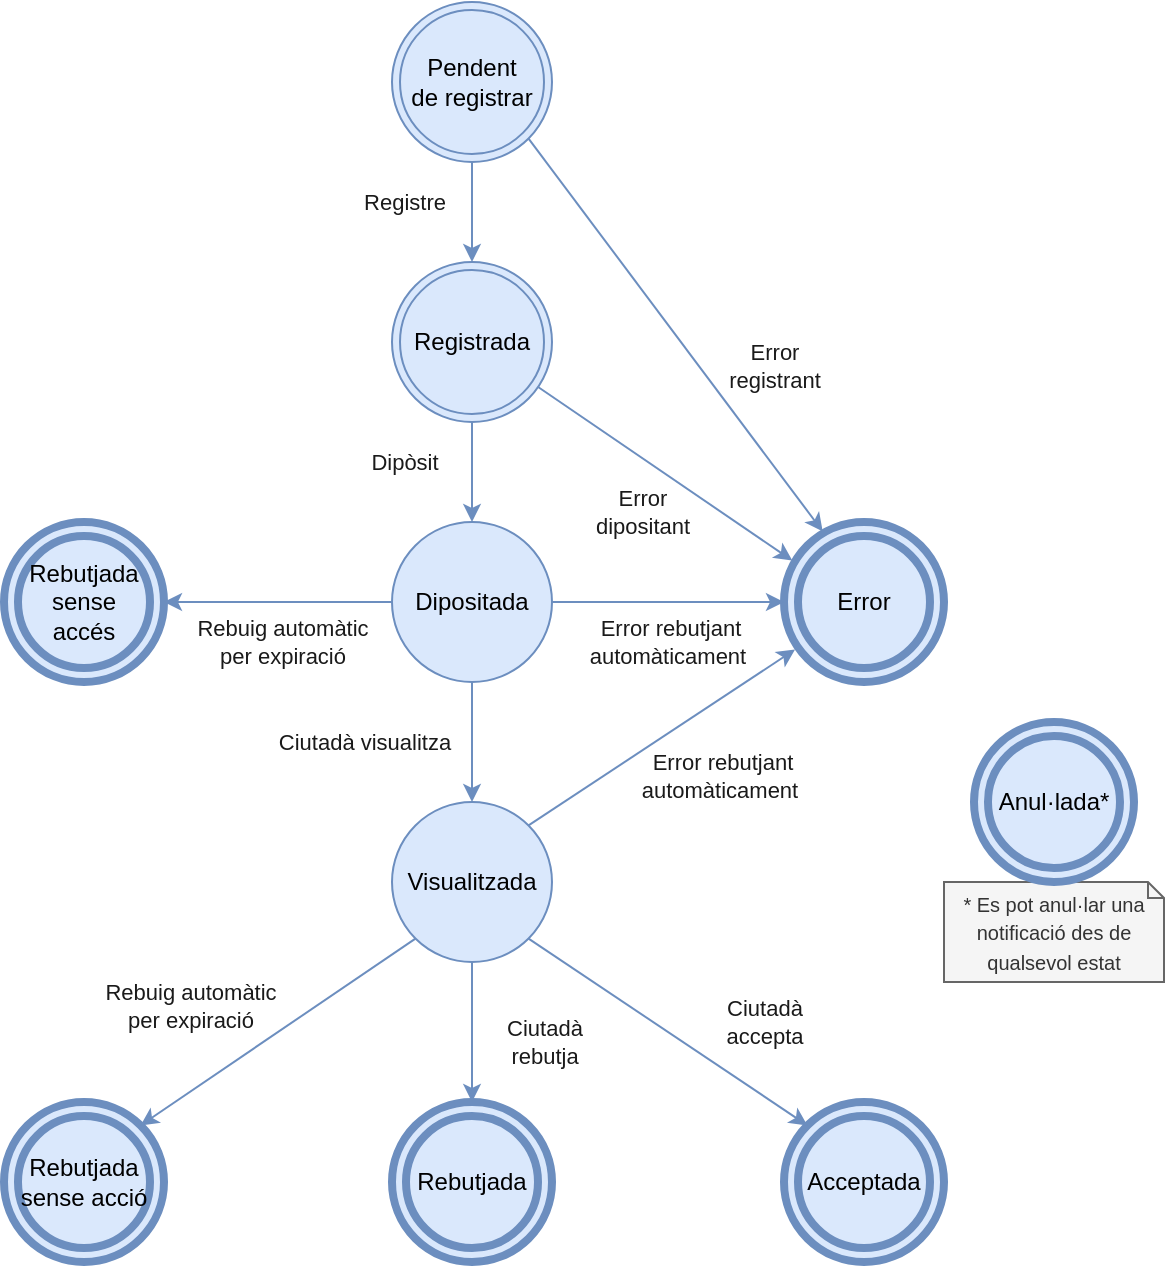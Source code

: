 <mxfile version="15.0.6" type="device" pages="2"><diagram id="4_54UxByadunYuHa6sPa" name="Estats Notificacions v3.2"><mxGraphModel dx="1422" dy="794" grid="1" gridSize="10" guides="1" tooltips="1" connect="1" arrows="1" fold="1" page="1" pageScale="1" pageWidth="827" pageHeight="1169" background="none" math="0" shadow="0"><root><mxCell id="0"/><mxCell id="1" parent="0"/><mxCell id="NjNllBHfPSYUUDj6a--i-15" value="Error&lt;br&gt;registrant" style="orthogonalLoop=1;jettySize=auto;html=1;targetPerimeterSpacing=0;sourcePerimeterSpacing=0;fillColor=#dae8fc;strokeColor=#6c8ebf;spacingTop=4;spacingLeft=4;spacingBottom=4;spacingRight=4;spacing=10;labelBackgroundColor=none;labelBorderColor=none;fontColor=#1A1A1A;entryX=0.242;entryY=0.059;entryDx=0;entryDy=0;exitX=1;exitY=1;exitDx=0;exitDy=0;rounded=0;entryPerimeter=0;" parent="1" source="NjNllBHfPSYUUDj6a--i-3" target="NjNllBHfPSYUUDj6a--i-8" edge="1"><mxGeometry x="0.345" y="30" relative="1" as="geometry"><mxPoint x="430" y="120" as="sourcePoint"/><mxPoint x="630" y="260" as="targetPoint"/><mxPoint as="offset"/></mxGeometry></mxCell><mxCell id="NjNllBHfPSYUUDj6a--i-3" value="Pendent &lt;br&gt;de registrar" style="ellipse;shape=doubleEllipse;whiteSpace=wrap;html=1;aspect=fixed;fillColor=#dae8fc;strokeColor=#6c8ebf;" parent="1" vertex="1"><mxGeometry x="334" y="80" width="80" height="80" as="geometry"/></mxCell><mxCell id="NjNllBHfPSYUUDj6a--i-5" value="Dipositada" style="ellipse;whiteSpace=wrap;html=1;aspect=fixed;fillColor=#dae8fc;strokeColor=#6c8ebf;" parent="1" vertex="1"><mxGeometry x="334" y="340" width="80" height="80" as="geometry"/></mxCell><mxCell id="NjNllBHfPSYUUDj6a--i-6" value="Visualitzada" style="ellipse;whiteSpace=wrap;html=1;aspect=fixed;fillColor=#dae8fc;strokeColor=#6c8ebf;" parent="1" vertex="1"><mxGeometry x="334" y="480" width="80" height="80" as="geometry"/></mxCell><mxCell id="NjNllBHfPSYUUDj6a--i-7" value="Registrada" style="ellipse;shape=doubleEllipse;whiteSpace=wrap;html=1;aspect=fixed;fillColor=#dae8fc;strokeColor=#6c8ebf;" parent="1" vertex="1"><mxGeometry x="334" y="210" width="80" height="80" as="geometry"/></mxCell><mxCell id="NjNllBHfPSYUUDj6a--i-8" value="Error" style="ellipse;shape=doubleEllipse;whiteSpace=wrap;html=1;aspect=fixed;fillColor=#dae8fc;strokeColor=#6c8ebf;strokeWidth=4;perimeterSpacing=0;" parent="1" vertex="1"><mxGeometry x="530" y="340" width="80" height="80" as="geometry"/></mxCell><mxCell id="NjNllBHfPSYUUDj6a--i-9" value="Rebutjada sense accés" style="ellipse;shape=doubleEllipse;whiteSpace=wrap;html=1;aspect=fixed;fillColor=#dae8fc;strokeColor=#6c8ebf;strokeWidth=4;perimeterSpacing=0;" parent="1" vertex="1"><mxGeometry x="140" y="340" width="80" height="80" as="geometry"/></mxCell><mxCell id="NjNllBHfPSYUUDj6a--i-10" value="Rebutjada sense acció" style="ellipse;shape=doubleEllipse;whiteSpace=wrap;html=1;aspect=fixed;fillColor=#dae8fc;strokeColor=#6c8ebf;strokeWidth=4;perimeterSpacing=0;" parent="1" vertex="1"><mxGeometry x="140" y="630" width="80" height="80" as="geometry"/></mxCell><mxCell id="NjNllBHfPSYUUDj6a--i-11" value="Rebutjada" style="ellipse;shape=doubleEllipse;whiteSpace=wrap;html=1;aspect=fixed;fillColor=#dae8fc;strokeColor=#6c8ebf;strokeWidth=4;perimeterSpacing=0;" parent="1" vertex="1"><mxGeometry x="334" y="630" width="80" height="80" as="geometry"/></mxCell><mxCell id="NjNllBHfPSYUUDj6a--i-12" value="Acceptada" style="ellipse;shape=doubleEllipse;whiteSpace=wrap;html=1;aspect=fixed;fillColor=#dae8fc;strokeColor=#6c8ebf;strokeWidth=4;perimeterSpacing=0;" parent="1" vertex="1"><mxGeometry x="530" y="630" width="80" height="80" as="geometry"/></mxCell><mxCell id="NjNllBHfPSYUUDj6a--i-17" value="Registre" style="edgeStyle=orthogonalEdgeStyle;orthogonalLoop=1;jettySize=auto;html=1;targetPerimeterSpacing=0;sourcePerimeterSpacing=0;fillColor=#dae8fc;strokeColor=#6c8ebf;spacingTop=4;spacingLeft=4;spacingBottom=4;spacingRight=4;spacing=10;labelBackgroundColor=none;labelBorderColor=none;fontColor=#1A1A1A;exitX=0.5;exitY=1;exitDx=0;exitDy=0;rounded=0;" parent="1" source="NjNllBHfPSYUUDj6a--i-3" target="NjNllBHfPSYUUDj6a--i-7" edge="1"><mxGeometry x="-0.2" y="-34" relative="1" as="geometry"><mxPoint x="424" y="130" as="sourcePoint"/><mxPoint x="640" y="280" as="targetPoint"/><mxPoint as="offset"/></mxGeometry></mxCell><mxCell id="NjNllBHfPSYUUDj6a--i-19" value="Dipòsit" style="orthogonalLoop=1;jettySize=auto;html=1;targetPerimeterSpacing=0;sourcePerimeterSpacing=0;fillColor=#dae8fc;strokeColor=#6c8ebf;spacingTop=4;spacingLeft=4;spacingBottom=4;spacingRight=4;spacing=10;labelBackgroundColor=none;labelBorderColor=none;fontColor=#1A1A1A;rounded=0;entryX=0.5;entryY=0;entryDx=0;entryDy=0;exitX=0.5;exitY=1;exitDx=0;exitDy=0;" parent="1" source="NjNllBHfPSYUUDj6a--i-7" target="NjNllBHfPSYUUDj6a--i-5" edge="1"><mxGeometry x="-0.2" y="-34" relative="1" as="geometry"><mxPoint x="400" y="300" as="sourcePoint"/><mxPoint x="430" y="330" as="targetPoint"/><mxPoint as="offset"/></mxGeometry></mxCell><mxCell id="NjNllBHfPSYUUDj6a--i-21" value="Error&lt;br&gt;dipositant" style="orthogonalLoop=1;jettySize=auto;html=1;targetPerimeterSpacing=0;sourcePerimeterSpacing=0;fillColor=#dae8fc;strokeColor=#6c8ebf;spacingTop=4;spacingLeft=4;spacingBottom=4;spacingRight=4;spacing=10;labelBackgroundColor=none;labelBorderColor=none;fontColor=#1A1A1A;entryX=0.052;entryY=0.241;entryDx=0;entryDy=0;rounded=0;entryPerimeter=0;" parent="1" source="NjNllBHfPSYUUDj6a--i-7" target="NjNllBHfPSYUUDj6a--i-8" edge="1"><mxGeometry x="0.015" y="-22" relative="1" as="geometry"><mxPoint x="424" y="130" as="sourcePoint"/><mxPoint x="640" y="280" as="targetPoint"/><mxPoint as="offset"/></mxGeometry></mxCell><mxCell id="NjNllBHfPSYUUDj6a--i-22" value="Rebuig automàtic&lt;br&gt;per expiració" style="orthogonalLoop=1;jettySize=auto;html=1;targetPerimeterSpacing=0;sourcePerimeterSpacing=0;fillColor=#dae8fc;strokeColor=#6c8ebf;spacingTop=4;spacingLeft=4;spacingBottom=4;spacingRight=4;spacing=10;labelBackgroundColor=none;labelBorderColor=none;fontColor=#1A1A1A;rounded=0;entryX=1;entryY=0.5;entryDx=0;entryDy=0;exitX=0;exitY=0.5;exitDx=0;exitDy=0;" parent="1" source="NjNllBHfPSYUUDj6a--i-5" target="NjNllBHfPSYUUDj6a--i-9" edge="1"><mxGeometry x="-0.039" y="20" relative="1" as="geometry"><mxPoint x="384" y="300" as="sourcePoint"/><mxPoint x="384" y="350" as="targetPoint"/><mxPoint as="offset"/></mxGeometry></mxCell><mxCell id="NjNllBHfPSYUUDj6a--i-23" value="Ciutadà visualitza" style="orthogonalLoop=1;jettySize=auto;html=1;targetPerimeterSpacing=0;sourcePerimeterSpacing=0;fillColor=#dae8fc;strokeColor=#6c8ebf;spacingTop=4;spacingLeft=4;spacingBottom=4;spacingRight=4;spacing=10;labelBackgroundColor=none;labelBorderColor=none;fontColor=#1A1A1A;rounded=0;entryX=0.5;entryY=0;entryDx=0;entryDy=0;" parent="1" target="NjNllBHfPSYUUDj6a--i-6" edge="1"><mxGeometry y="-54" relative="1" as="geometry"><mxPoint x="374" y="420" as="sourcePoint"/><mxPoint x="384" y="350" as="targetPoint"/><mxPoint as="offset"/></mxGeometry></mxCell><mxCell id="NjNllBHfPSYUUDj6a--i-24" value="Error rebutjant&lt;br&gt;automàticament&amp;nbsp;" style="orthogonalLoop=1;jettySize=auto;html=1;targetPerimeterSpacing=0;sourcePerimeterSpacing=0;fillColor=#dae8fc;strokeColor=#6c8ebf;spacingTop=4;spacingLeft=4;spacingBottom=4;spacingRight=4;spacing=10;labelBackgroundColor=none;labelBorderColor=none;fontColor=#1A1A1A;entryX=0;entryY=0.5;entryDx=0;entryDy=0;rounded=0;exitX=1;exitY=0.5;exitDx=0;exitDy=0;" parent="1" source="NjNllBHfPSYUUDj6a--i-5" target="NjNllBHfPSYUUDj6a--i-8" edge="1"><mxGeometry x="0.011" y="-20" relative="1" as="geometry"><mxPoint x="422.541" y="270.706" as="sourcePoint"/><mxPoint x="600" y="320" as="targetPoint"/><mxPoint as="offset"/></mxGeometry></mxCell><mxCell id="NjNllBHfPSYUUDj6a--i-25" value="Ciutadà&lt;br&gt;accepta" style="orthogonalLoop=1;jettySize=auto;html=1;targetPerimeterSpacing=0;sourcePerimeterSpacing=0;fillColor=#dae8fc;strokeColor=#6c8ebf;spacingTop=4;spacingLeft=4;spacingBottom=4;spacingRight=4;spacing=10;labelBackgroundColor=none;labelBorderColor=none;fontColor=#1A1A1A;rounded=0;exitX=1;exitY=1;exitDx=0;exitDy=0;entryX=0;entryY=0;entryDx=0;entryDy=0;" parent="1" source="NjNllBHfPSYUUDj6a--i-6" target="NjNllBHfPSYUUDj6a--i-12" edge="1"><mxGeometry x="0.442" y="31" relative="1" as="geometry"><mxPoint x="384" y="430" as="sourcePoint"/><mxPoint x="570" y="630" as="targetPoint"/><mxPoint as="offset"/></mxGeometry></mxCell><mxCell id="NjNllBHfPSYUUDj6a--i-26" value="Ciutadà &lt;br&gt;rebutja" style="orthogonalLoop=1;jettySize=auto;html=1;targetPerimeterSpacing=0;sourcePerimeterSpacing=0;fillColor=#dae8fc;strokeColor=#6c8ebf;spacingTop=4;spacingLeft=4;spacingBottom=4;spacingRight=4;spacing=10;labelBackgroundColor=none;labelBorderColor=none;fontColor=#1A1A1A;rounded=0;exitX=0.5;exitY=1;exitDx=0;exitDy=0;entryX=0.5;entryY=0;entryDx=0;entryDy=0;" parent="1" source="NjNllBHfPSYUUDj6a--i-6" target="NjNllBHfPSYUUDj6a--i-11" edge="1"><mxGeometry x="0.143" y="36" relative="1" as="geometry"><mxPoint x="373.71" y="570" as="sourcePoint"/><mxPoint x="400" y="600" as="targetPoint"/><mxPoint as="offset"/></mxGeometry></mxCell><mxCell id="NjNllBHfPSYUUDj6a--i-27" value="Rebuig automàtic&lt;br&gt;per expiració" style="orthogonalLoop=1;jettySize=auto;html=1;targetPerimeterSpacing=0;sourcePerimeterSpacing=0;fillColor=#dae8fc;strokeColor=#6c8ebf;spacingTop=4;spacingLeft=4;spacingBottom=4;spacingRight=4;spacing=10;labelBackgroundColor=none;labelBorderColor=none;fontColor=#1A1A1A;rounded=0;entryX=1;entryY=0;entryDx=0;entryDy=0;exitX=0;exitY=1;exitDx=0;exitDy=0;" parent="1" source="NjNllBHfPSYUUDj6a--i-6" target="NjNllBHfPSYUUDj6a--i-10" edge="1"><mxGeometry x="0.345" y="-35" relative="1" as="geometry"><mxPoint x="344" y="390" as="sourcePoint"/><mxPoint x="190" y="390" as="targetPoint"/><mxPoint as="offset"/></mxGeometry></mxCell><mxCell id="NjNllBHfPSYUUDj6a--i-28" value="Error rebutjant&lt;br&gt;automàticament&amp;nbsp;" style="orthogonalLoop=1;jettySize=auto;html=1;targetPerimeterSpacing=0;sourcePerimeterSpacing=0;fillColor=#dae8fc;strokeColor=#6c8ebf;spacingTop=4;spacingLeft=4;spacingBottom=4;spacingRight=4;spacing=10;labelBackgroundColor=none;labelBorderColor=none;fontColor=#1A1A1A;rounded=0;exitX=1;exitY=0;exitDx=0;exitDy=0;entryX=0.069;entryY=0.797;entryDx=0;entryDy=0;entryPerimeter=0;" parent="1" source="NjNllBHfPSYUUDj6a--i-6" target="NjNllBHfPSYUUDj6a--i-8" edge="1"><mxGeometry x="0.18" y="-33" relative="1" as="geometry"><mxPoint x="424" y="390" as="sourcePoint"/><mxPoint x="590" y="400" as="targetPoint"/><mxPoint as="offset"/></mxGeometry></mxCell><mxCell id="-rdX5k-NKINzvrwVm2Wi-1" value="&lt;font style=&quot;font-size: 10px&quot;&gt;* Es pot anul·lar una notificació des de qualsevol estat&lt;/font&gt;" style="shape=note;size=8;whiteSpace=wrap;html=1;strokeWidth=1;fillColor=#f5f5f5;strokeColor=#666666;fontColor=#333333;align=center;" vertex="1" parent="1"><mxGeometry x="610" y="520" width="110" height="50" as="geometry"/></mxCell><mxCell id="-rdX5k-NKINzvrwVm2Wi-2" value="Anul·lada*" style="ellipse;shape=doubleEllipse;whiteSpace=wrap;html=1;aspect=fixed;fillColor=#dae8fc;strokeColor=#6c8ebf;strokeWidth=4;perimeterSpacing=0;" vertex="1" parent="1"><mxGeometry x="625" y="440" width="80" height="80" as="geometry"/></mxCell></root></mxGraphModel></diagram><diagram name="Estats Comunicacions v3.2" id="LBfazZdWQDFX_E0Vril0"><mxGraphModel dx="1422" dy="794" grid="1" gridSize="10" guides="1" tooltips="1" connect="1" arrows="1" fold="1" page="1" pageScale="1" pageWidth="827" pageHeight="1169" background="none" math="0" shadow="0"><root><mxCell id="_IBor95jLXEnWBQz_zUh-0"/><mxCell id="_IBor95jLXEnWBQz_zUh-1" parent="_IBor95jLXEnWBQz_zUh-0"/><mxCell id="_IBor95jLXEnWBQz_zUh-23" value="&lt;font style=&quot;font-size: 10px&quot;&gt;* Es pot anul·lar una notificació des de qualsevol estat&lt;/font&gt;" style="shape=note;size=8;whiteSpace=wrap;html=1;strokeWidth=1;fillColor=#f5f5f5;strokeColor=#666666;fontColor=#333333;align=center;" parent="_IBor95jLXEnWBQz_zUh-1" vertex="1"><mxGeometry x="510" y="595" width="110" height="50" as="geometry"/></mxCell><mxCell id="_IBor95jLXEnWBQz_zUh-2" value="Error&lt;br&gt;registrant" style="orthogonalLoop=1;jettySize=auto;html=1;targetPerimeterSpacing=0;sourcePerimeterSpacing=0;fillColor=#dae8fc;strokeColor=#6c8ebf;spacingTop=4;spacingLeft=4;spacingBottom=4;spacingRight=4;spacing=10;labelBackgroundColor=none;labelBorderColor=none;fontColor=#1A1A1A;entryX=0.242;entryY=0.059;entryDx=0;entryDy=0;exitX=1;exitY=1;exitDx=0;exitDy=0;rounded=0;entryPerimeter=0;" parent="_IBor95jLXEnWBQz_zUh-1" source="_IBor95jLXEnWBQz_zUh-3" target="_IBor95jLXEnWBQz_zUh-7" edge="1"><mxGeometry x="0.345" y="30" relative="1" as="geometry"><mxPoint x="430" y="120" as="sourcePoint"/><mxPoint x="630" y="260" as="targetPoint"/><mxPoint as="offset"/></mxGeometry></mxCell><mxCell id="_IBor95jLXEnWBQz_zUh-3" value="Pendent &lt;br&gt;de registrar" style="ellipse;shape=doubleEllipse;whiteSpace=wrap;html=1;aspect=fixed;fillColor=#dae8fc;strokeColor=#6c8ebf;" parent="_IBor95jLXEnWBQz_zUh-1" vertex="1"><mxGeometry x="334" y="80" width="80" height="80" as="geometry"/></mxCell><mxCell id="_IBor95jLXEnWBQz_zUh-4" value="Dipositada" style="ellipse;whiteSpace=wrap;html=1;aspect=fixed;fillColor=#dae8fc;strokeColor=#6c8ebf;" parent="_IBor95jLXEnWBQz_zUh-1" vertex="1"><mxGeometry x="334" y="340" width="80" height="80" as="geometry"/></mxCell><mxCell id="_IBor95jLXEnWBQz_zUh-5" value="Visualitzada" style="ellipse;whiteSpace=wrap;html=1;aspect=fixed;fillColor=#dae8fc;strokeColor=#6c8ebf;" parent="_IBor95jLXEnWBQz_zUh-1" vertex="1"><mxGeometry x="334" y="480" width="80" height="80" as="geometry"/></mxCell><mxCell id="_IBor95jLXEnWBQz_zUh-6" value="Registrada" style="ellipse;shape=doubleEllipse;whiteSpace=wrap;html=1;aspect=fixed;fillColor=#dae8fc;strokeColor=#6c8ebf;" parent="_IBor95jLXEnWBQz_zUh-1" vertex="1"><mxGeometry x="334" y="210" width="80" height="80" as="geometry"/></mxCell><mxCell id="_IBor95jLXEnWBQz_zUh-7" value="Error" style="ellipse;shape=doubleEllipse;whiteSpace=wrap;html=1;aspect=fixed;fillColor=#dae8fc;strokeColor=#6c8ebf;strokeWidth=4;perimeterSpacing=0;" parent="_IBor95jLXEnWBQz_zUh-1" vertex="1"><mxGeometry x="530" y="340" width="80" height="80" as="geometry"/></mxCell><mxCell id="_IBor95jLXEnWBQz_zUh-8" value="Rebutjada sense accés" style="ellipse;shape=doubleEllipse;whiteSpace=wrap;html=1;aspect=fixed;fillColor=#dae8fc;strokeColor=#6c8ebf;strokeWidth=4;perimeterSpacing=0;" parent="_IBor95jLXEnWBQz_zUh-1" vertex="1"><mxGeometry x="140" y="340" width="80" height="80" as="geometry"/></mxCell><mxCell id="_IBor95jLXEnWBQz_zUh-11" value="Acceptada" style="ellipse;shape=doubleEllipse;whiteSpace=wrap;html=1;aspect=fixed;fillColor=#dae8fc;strokeColor=#6c8ebf;strokeWidth=4;perimeterSpacing=0;" parent="_IBor95jLXEnWBQz_zUh-1" vertex="1"><mxGeometry x="334" y="620" width="80" height="80" as="geometry"/></mxCell><mxCell id="_IBor95jLXEnWBQz_zUh-13" value="Registre" style="edgeStyle=orthogonalEdgeStyle;orthogonalLoop=1;jettySize=auto;html=1;targetPerimeterSpacing=0;sourcePerimeterSpacing=0;fillColor=#dae8fc;strokeColor=#6c8ebf;spacingTop=4;spacingLeft=4;spacingBottom=4;spacingRight=4;spacing=10;labelBackgroundColor=none;labelBorderColor=none;fontColor=#1A1A1A;exitX=0.5;exitY=1;exitDx=0;exitDy=0;rounded=0;" parent="_IBor95jLXEnWBQz_zUh-1" source="_IBor95jLXEnWBQz_zUh-3" target="_IBor95jLXEnWBQz_zUh-6" edge="1"><mxGeometry x="-0.2" y="-34" relative="1" as="geometry"><mxPoint x="424" y="130" as="sourcePoint"/><mxPoint x="640" y="280" as="targetPoint"/><mxPoint as="offset"/></mxGeometry></mxCell><mxCell id="_IBor95jLXEnWBQz_zUh-14" value="Dipòsit" style="orthogonalLoop=1;jettySize=auto;html=1;targetPerimeterSpacing=0;sourcePerimeterSpacing=0;fillColor=#dae8fc;strokeColor=#6c8ebf;spacingTop=4;spacingLeft=4;spacingBottom=4;spacingRight=4;spacing=10;labelBackgroundColor=none;labelBorderColor=none;fontColor=#1A1A1A;rounded=0;entryX=0.5;entryY=0;entryDx=0;entryDy=0;exitX=0.5;exitY=1;exitDx=0;exitDy=0;" parent="_IBor95jLXEnWBQz_zUh-1" source="_IBor95jLXEnWBQz_zUh-6" target="_IBor95jLXEnWBQz_zUh-4" edge="1"><mxGeometry x="-0.2" y="-34" relative="1" as="geometry"><mxPoint x="400" y="300" as="sourcePoint"/><mxPoint x="430" y="330" as="targetPoint"/><mxPoint as="offset"/></mxGeometry></mxCell><mxCell id="_IBor95jLXEnWBQz_zUh-15" value="Error&lt;br&gt;dipositant" style="orthogonalLoop=1;jettySize=auto;html=1;targetPerimeterSpacing=0;sourcePerimeterSpacing=0;fillColor=#dae8fc;strokeColor=#6c8ebf;spacingTop=4;spacingLeft=4;spacingBottom=4;spacingRight=4;spacing=10;labelBackgroundColor=none;labelBorderColor=none;fontColor=#1A1A1A;entryX=0.052;entryY=0.241;entryDx=0;entryDy=0;rounded=0;entryPerimeter=0;" parent="_IBor95jLXEnWBQz_zUh-1" source="_IBor95jLXEnWBQz_zUh-6" target="_IBor95jLXEnWBQz_zUh-7" edge="1"><mxGeometry x="0.015" y="-22" relative="1" as="geometry"><mxPoint x="424" y="130" as="sourcePoint"/><mxPoint x="640" y="280" as="targetPoint"/><mxPoint as="offset"/></mxGeometry></mxCell><mxCell id="_IBor95jLXEnWBQz_zUh-16" value="Rebuig automàtic&lt;br&gt;per expiració" style="orthogonalLoop=1;jettySize=auto;html=1;targetPerimeterSpacing=0;sourcePerimeterSpacing=0;fillColor=#dae8fc;strokeColor=#6c8ebf;spacingTop=4;spacingLeft=4;spacingBottom=4;spacingRight=4;spacing=10;labelBackgroundColor=none;labelBorderColor=none;fontColor=#1A1A1A;rounded=0;entryX=1;entryY=0.5;entryDx=0;entryDy=0;exitX=0;exitY=0.5;exitDx=0;exitDy=0;" parent="_IBor95jLXEnWBQz_zUh-1" source="_IBor95jLXEnWBQz_zUh-4" target="_IBor95jLXEnWBQz_zUh-8" edge="1"><mxGeometry x="-0.039" y="20" relative="1" as="geometry"><mxPoint x="384" y="300" as="sourcePoint"/><mxPoint x="384" y="350" as="targetPoint"/><mxPoint as="offset"/></mxGeometry></mxCell><mxCell id="_IBor95jLXEnWBQz_zUh-17" value="Ciutadà visualitza" style="orthogonalLoop=1;jettySize=auto;html=1;targetPerimeterSpacing=0;sourcePerimeterSpacing=0;fillColor=#dae8fc;strokeColor=#6c8ebf;spacingTop=4;spacingLeft=4;spacingBottom=4;spacingRight=4;spacing=10;labelBackgroundColor=none;labelBorderColor=none;fontColor=#1A1A1A;rounded=0;entryX=0.5;entryY=0;entryDx=0;entryDy=0;" parent="_IBor95jLXEnWBQz_zUh-1" target="_IBor95jLXEnWBQz_zUh-5" edge="1"><mxGeometry y="-54" relative="1" as="geometry"><mxPoint x="374" y="420" as="sourcePoint"/><mxPoint x="384" y="350" as="targetPoint"/><mxPoint as="offset"/></mxGeometry></mxCell><mxCell id="_IBor95jLXEnWBQz_zUh-18" value="Error rebutjant&lt;br&gt;automàticament&amp;nbsp;" style="orthogonalLoop=1;jettySize=auto;html=1;targetPerimeterSpacing=0;sourcePerimeterSpacing=0;fillColor=#dae8fc;strokeColor=#6c8ebf;spacingTop=4;spacingLeft=4;spacingBottom=4;spacingRight=4;spacing=10;labelBackgroundColor=none;labelBorderColor=none;fontColor=#1A1A1A;entryX=0;entryY=0.5;entryDx=0;entryDy=0;rounded=0;exitX=1;exitY=0.5;exitDx=0;exitDy=0;" parent="_IBor95jLXEnWBQz_zUh-1" source="_IBor95jLXEnWBQz_zUh-4" target="_IBor95jLXEnWBQz_zUh-7" edge="1"><mxGeometry x="0.011" y="-20" relative="1" as="geometry"><mxPoint x="422.541" y="270.706" as="sourcePoint"/><mxPoint x="600" y="320" as="targetPoint"/><mxPoint as="offset"/></mxGeometry></mxCell><mxCell id="_IBor95jLXEnWBQz_zUh-19" value="Ciutadà consulta" style="orthogonalLoop=1;jettySize=auto;html=1;targetPerimeterSpacing=0;sourcePerimeterSpacing=0;fillColor=#dae8fc;strokeColor=#6c8ebf;spacingTop=4;spacingLeft=4;spacingBottom=4;spacingRight=4;spacing=10;labelBackgroundColor=none;labelBorderColor=none;fontColor=#1A1A1A;rounded=0;exitX=0.5;exitY=1;exitDx=0;exitDy=0;entryX=0.5;entryY=0;entryDx=0;entryDy=0;" parent="_IBor95jLXEnWBQz_zUh-1" source="_IBor95jLXEnWBQz_zUh-5" target="_IBor95jLXEnWBQz_zUh-11" edge="1"><mxGeometry x="-0.143" y="-54" relative="1" as="geometry"><mxPoint x="384" y="430" as="sourcePoint"/><mxPoint x="570" y="630" as="targetPoint"/><mxPoint as="offset"/></mxGeometry></mxCell><mxCell id="_IBor95jLXEnWBQz_zUh-22" value="Error rebutjant&lt;br&gt;automàticament&amp;nbsp;" style="orthogonalLoop=1;jettySize=auto;html=1;targetPerimeterSpacing=0;sourcePerimeterSpacing=0;fillColor=#dae8fc;strokeColor=#6c8ebf;spacingTop=4;spacingLeft=4;spacingBottom=4;spacingRight=4;spacing=10;labelBackgroundColor=none;labelBorderColor=none;fontColor=#1A1A1A;rounded=0;exitX=1;exitY=0;exitDx=0;exitDy=0;entryX=0.069;entryY=0.797;entryDx=0;entryDy=0;entryPerimeter=0;" parent="_IBor95jLXEnWBQz_zUh-1" source="_IBor95jLXEnWBQz_zUh-5" target="_IBor95jLXEnWBQz_zUh-7" edge="1"><mxGeometry x="0.18" y="-33" relative="1" as="geometry"><mxPoint x="424" y="390" as="sourcePoint"/><mxPoint x="590" y="400" as="targetPoint"/><mxPoint as="offset"/></mxGeometry></mxCell><mxCell id="_IBor95jLXEnWBQz_zUh-12" value="Anul·lada*" style="ellipse;shape=doubleEllipse;whiteSpace=wrap;html=1;aspect=fixed;fillColor=#dae8fc;strokeColor=#6c8ebf;strokeWidth=4;perimeterSpacing=0;" parent="_IBor95jLXEnWBQz_zUh-1" vertex="1"><mxGeometry x="525" y="515" width="80" height="80" as="geometry"/></mxCell></root></mxGraphModel></diagram></mxfile>